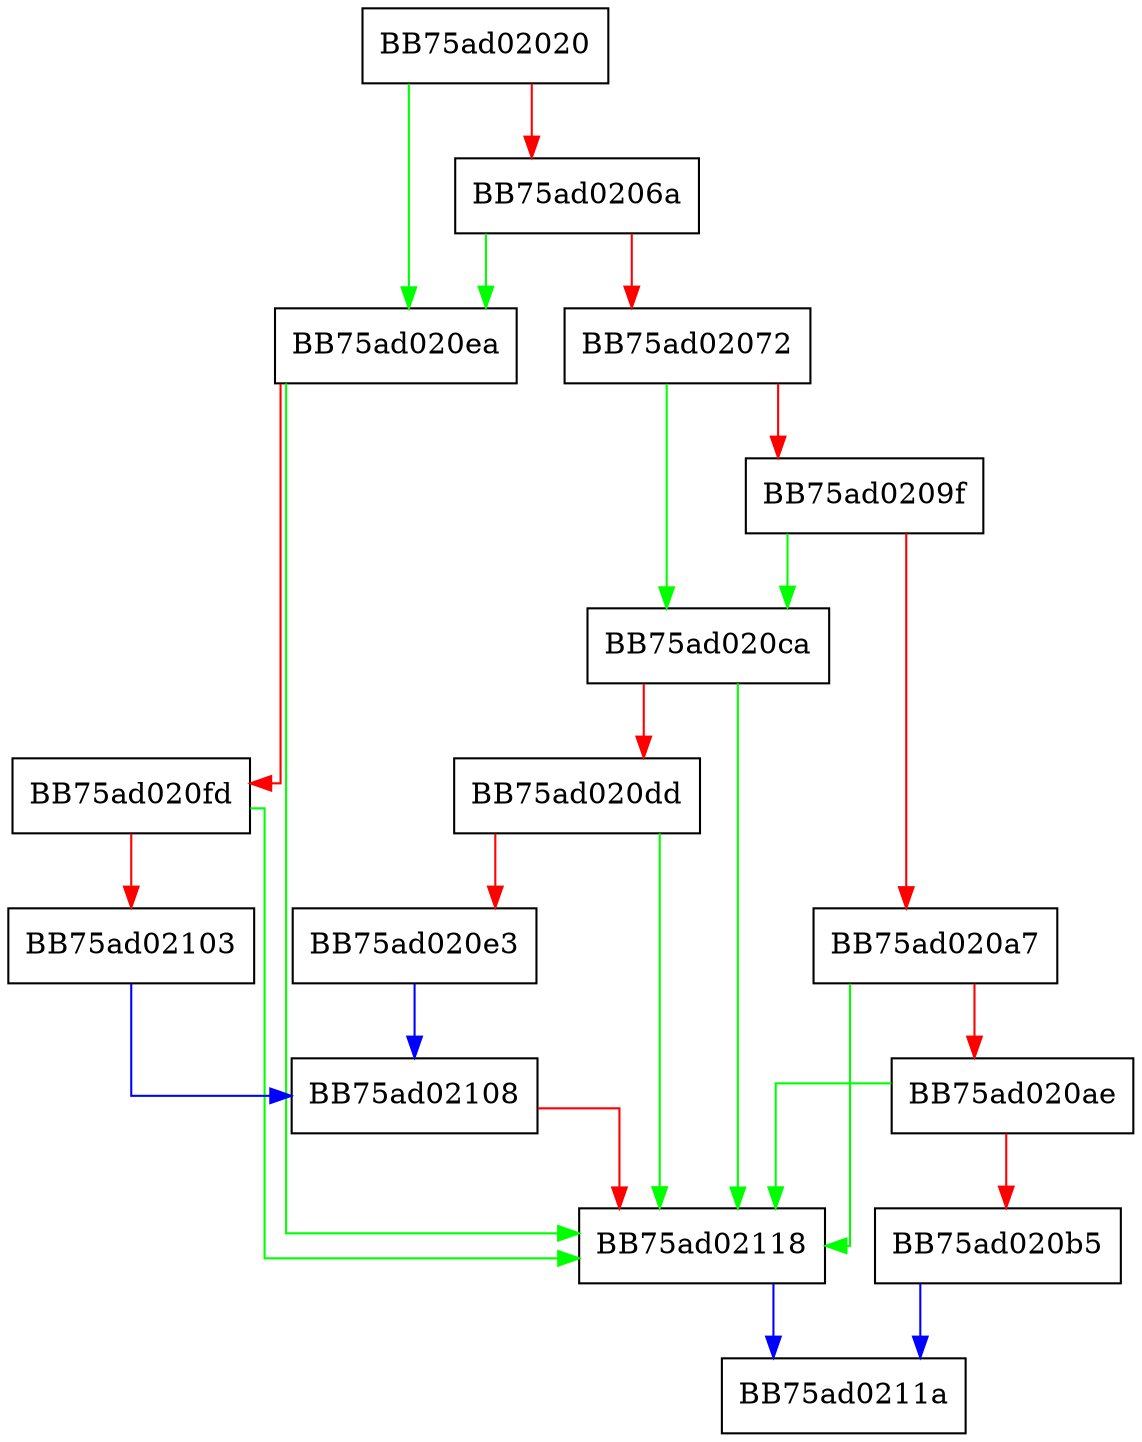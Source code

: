 digraph AlureonA2G {
  node [shape="box"];
  graph [splines=ortho];
  BB75ad02020 -> BB75ad020ea [color="green"];
  BB75ad02020 -> BB75ad0206a [color="red"];
  BB75ad0206a -> BB75ad020ea [color="green"];
  BB75ad0206a -> BB75ad02072 [color="red"];
  BB75ad02072 -> BB75ad020ca [color="green"];
  BB75ad02072 -> BB75ad0209f [color="red"];
  BB75ad0209f -> BB75ad020ca [color="green"];
  BB75ad0209f -> BB75ad020a7 [color="red"];
  BB75ad020a7 -> BB75ad02118 [color="green"];
  BB75ad020a7 -> BB75ad020ae [color="red"];
  BB75ad020ae -> BB75ad02118 [color="green"];
  BB75ad020ae -> BB75ad020b5 [color="red"];
  BB75ad020b5 -> BB75ad0211a [color="blue"];
  BB75ad020ca -> BB75ad02118 [color="green"];
  BB75ad020ca -> BB75ad020dd [color="red"];
  BB75ad020dd -> BB75ad02118 [color="green"];
  BB75ad020dd -> BB75ad020e3 [color="red"];
  BB75ad020e3 -> BB75ad02108 [color="blue"];
  BB75ad020ea -> BB75ad02118 [color="green"];
  BB75ad020ea -> BB75ad020fd [color="red"];
  BB75ad020fd -> BB75ad02118 [color="green"];
  BB75ad020fd -> BB75ad02103 [color="red"];
  BB75ad02103 -> BB75ad02108 [color="blue"];
  BB75ad02108 -> BB75ad02118 [color="red"];
  BB75ad02118 -> BB75ad0211a [color="blue"];
}